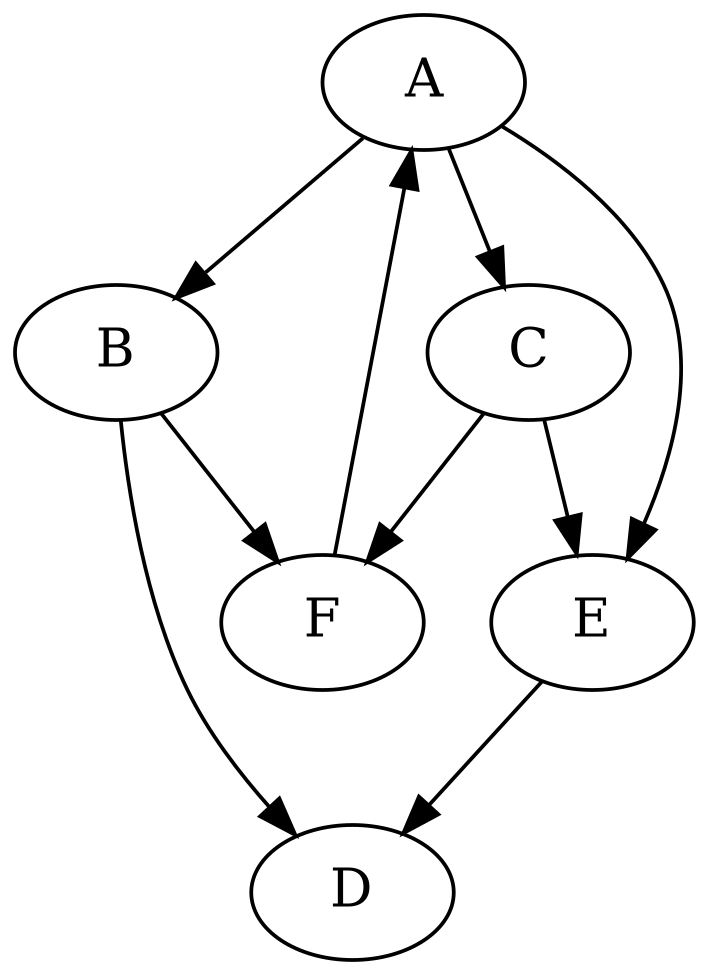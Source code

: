 digraph tree {
graph [size="6.5!"]
    a[label="A"];
    b[label="B"]
    c[label="C"]
    d[label="D"]
    e[label="E"]
    f[label="F"]
    a -> b;
    a -> c;
    a -> e;
    b -> d;
    b -> f;
    c -> e;
    c -> f;
    e -> d;
    f -> a;
}
